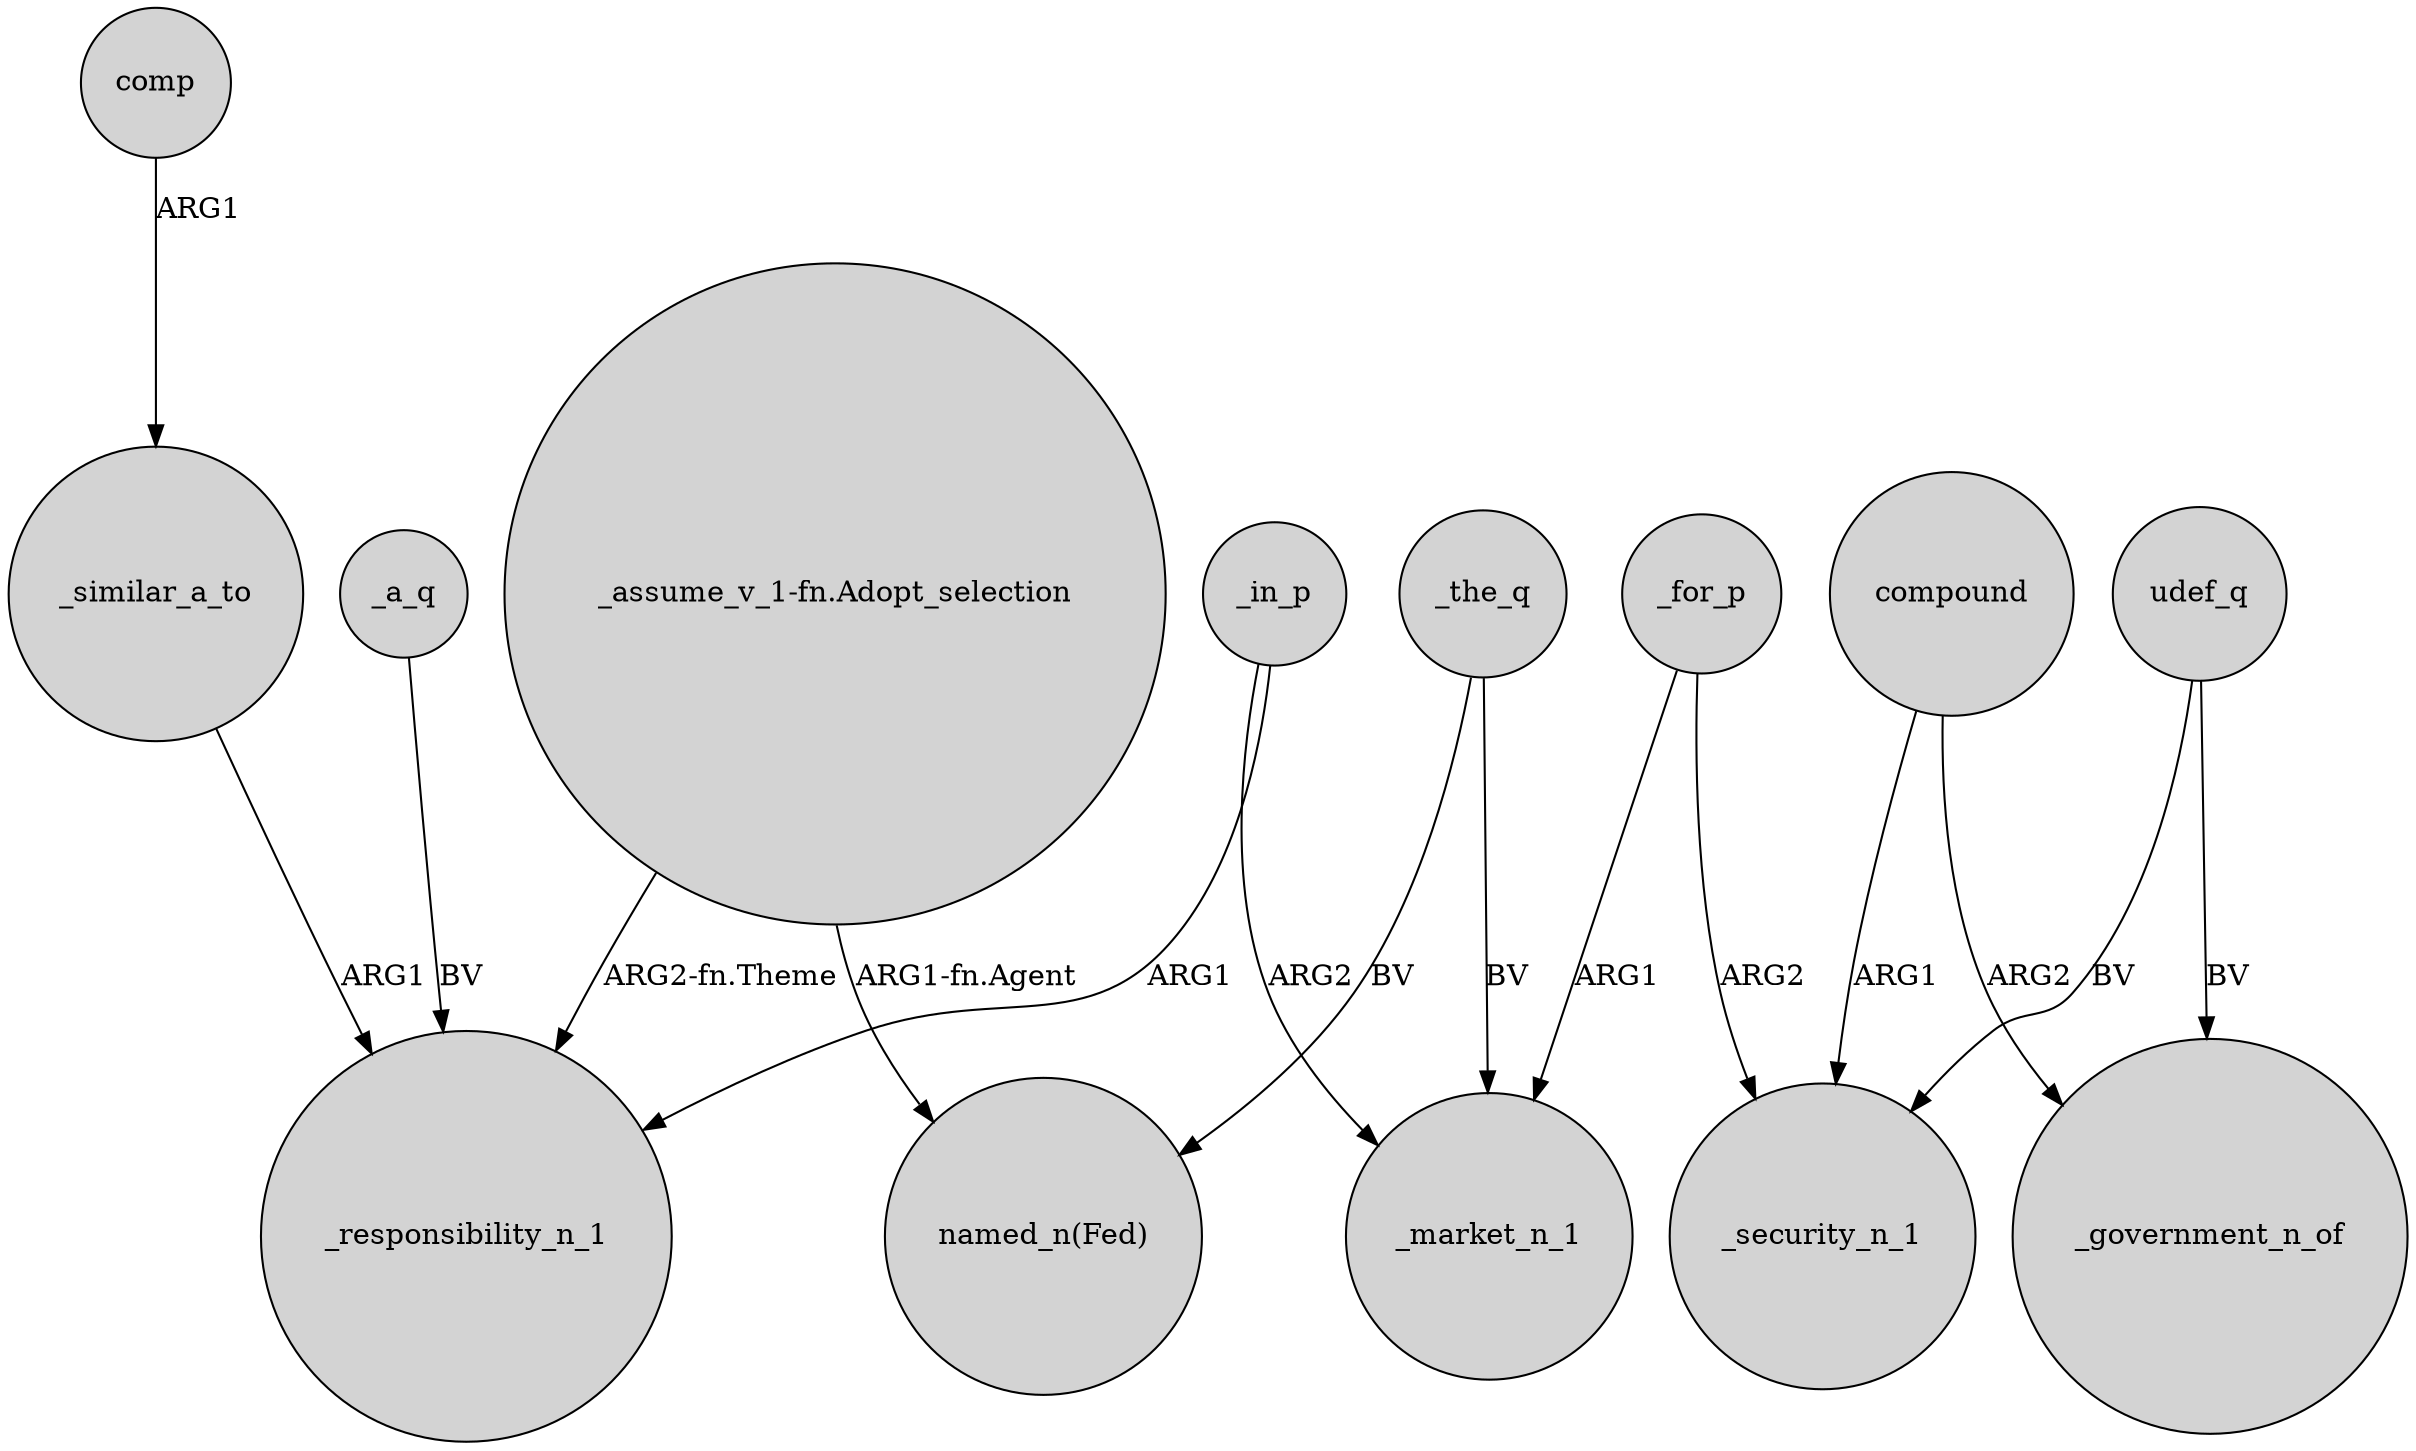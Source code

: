 digraph {
	node [shape=circle style=filled]
	"_assume_v_1-fn.Adopt_selection" -> _responsibility_n_1 [label="ARG2-fn.Theme"]
	comp -> _similar_a_to [label=ARG1]
	_in_p -> _market_n_1 [label=ARG2]
	_similar_a_to -> _responsibility_n_1 [label=ARG1]
	_the_q -> "named_n(Fed)" [label=BV]
	_in_p -> _responsibility_n_1 [label=ARG1]
	_for_p -> _market_n_1 [label=ARG1]
	_for_p -> _security_n_1 [label=ARG2]
	compound -> _security_n_1 [label=ARG1]
	_the_q -> _market_n_1 [label=BV]
	_a_q -> _responsibility_n_1 [label=BV]
	"_assume_v_1-fn.Adopt_selection" -> "named_n(Fed)" [label="ARG1-fn.Agent"]
	compound -> _government_n_of [label=ARG2]
	udef_q -> _government_n_of [label=BV]
	udef_q -> _security_n_1 [label=BV]
}
